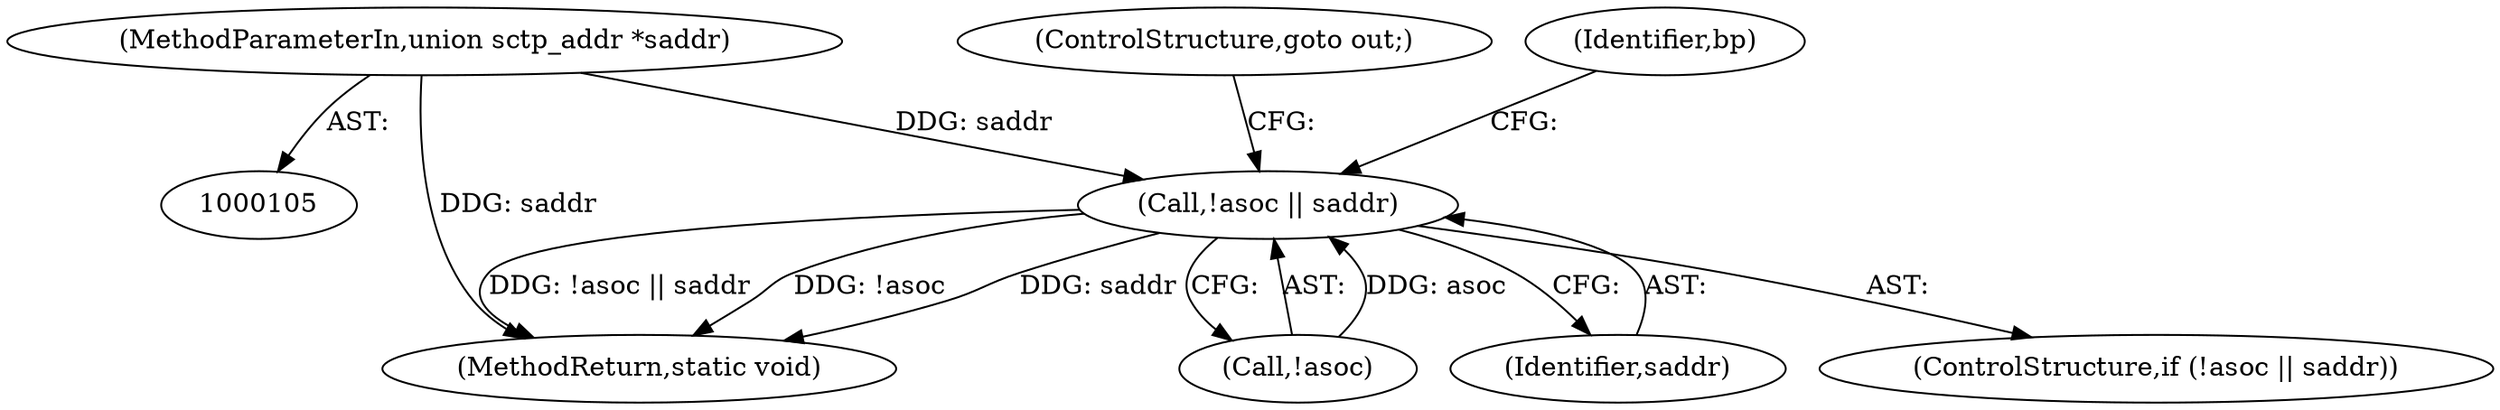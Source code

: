 digraph "0_linux_95ee62083cb6453e056562d91f597552021e6ae7@pointer" {
"1000107" [label="(MethodParameterIn,union sctp_addr *saddr)"];
"1000269" [label="(Call,!asoc || saddr)"];
"1000268" [label="(ControlStructure,if (!asoc || saddr))"];
"1000491" [label="(MethodReturn,static void)"];
"1000269" [label="(Call,!asoc || saddr)"];
"1000107" [label="(MethodParameterIn,union sctp_addr *saddr)"];
"1000270" [label="(Call,!asoc)"];
"1000272" [label="(Identifier,saddr)"];
"1000273" [label="(ControlStructure,goto out;)"];
"1000275" [label="(Identifier,bp)"];
"1000107" -> "1000105"  [label="AST: "];
"1000107" -> "1000491"  [label="DDG: saddr"];
"1000107" -> "1000269"  [label="DDG: saddr"];
"1000269" -> "1000268"  [label="AST: "];
"1000269" -> "1000270"  [label="CFG: "];
"1000269" -> "1000272"  [label="CFG: "];
"1000270" -> "1000269"  [label="AST: "];
"1000272" -> "1000269"  [label="AST: "];
"1000273" -> "1000269"  [label="CFG: "];
"1000275" -> "1000269"  [label="CFG: "];
"1000269" -> "1000491"  [label="DDG: !asoc || saddr"];
"1000269" -> "1000491"  [label="DDG: !asoc"];
"1000269" -> "1000491"  [label="DDG: saddr"];
"1000270" -> "1000269"  [label="DDG: asoc"];
}
